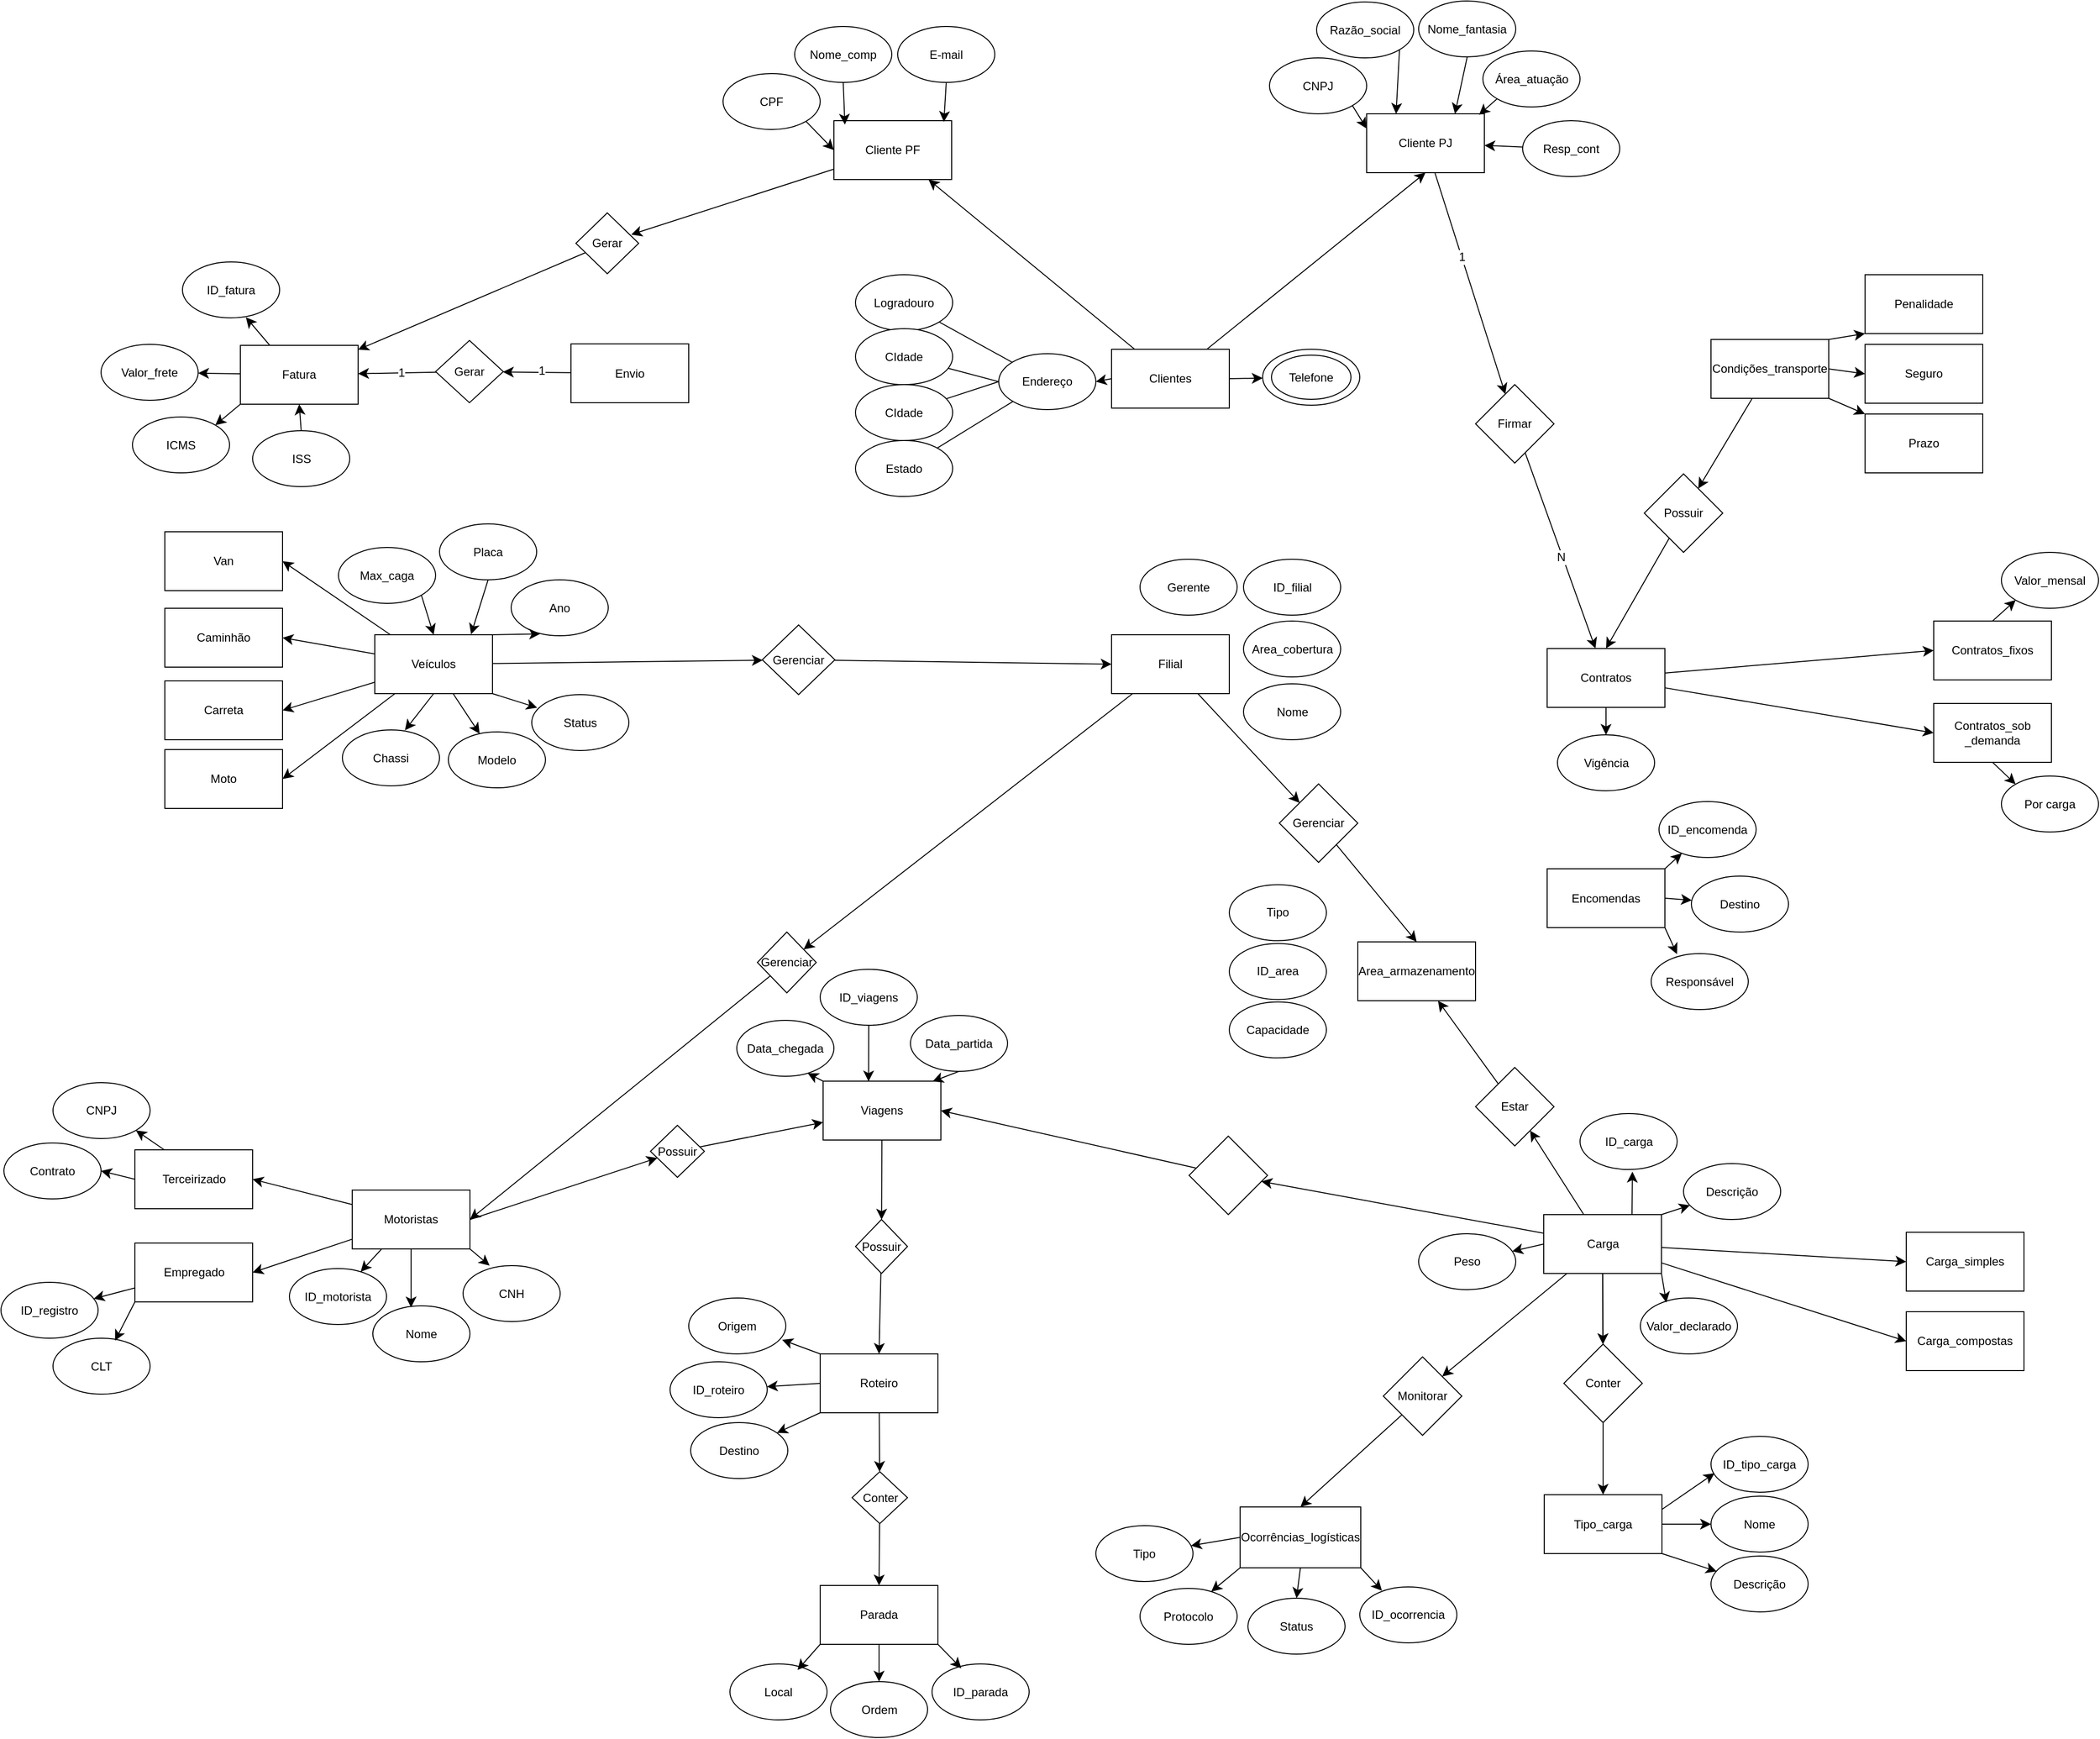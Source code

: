 <mxfile version="26.2.14">
  <diagram name="Página-1" id="iTK0nIs8eEKl5HLrY0HY">
    <mxGraphModel dx="2701" dy="1687" grid="0" gridSize="10" guides="1" tooltips="1" connect="1" arrows="1" fold="1" page="0" pageScale="1" pageWidth="827" pageHeight="1169" math="0" shadow="0">
      <root>
        <mxCell id="0" />
        <mxCell id="1" parent="0" />
        <mxCell id="TubKobpjzzUn3Yk9qgdD-257" style="edgeStyle=none;curved=1;rounded=0;orthogonalLoop=1;jettySize=auto;html=1;entryX=0.882;entryY=0.356;entryDx=0;entryDy=0;fontSize=12;startSize=8;endSize=8;entryPerimeter=0;" edge="1" parent="1" source="TubKobpjzzUn3Yk9qgdD-2" target="TubKobpjzzUn3Yk9qgdD-256">
          <mxGeometry relative="1" as="geometry" />
        </mxCell>
        <mxCell id="TubKobpjzzUn3Yk9qgdD-2" value="Cliente PF" style="rounded=0;whiteSpace=wrap;html=1;" vertex="1" parent="1">
          <mxGeometry x="-49" y="-280" width="120" height="60" as="geometry" />
        </mxCell>
        <mxCell id="TubKobpjzzUn3Yk9qgdD-195" value="" style="edgeStyle=none;curved=1;rounded=0;orthogonalLoop=1;jettySize=auto;html=1;fontSize=12;startSize=8;endSize=8;" edge="1" parent="1" source="TubKobpjzzUn3Yk9qgdD-3" target="TubKobpjzzUn3Yk9qgdD-194">
          <mxGeometry relative="1" as="geometry" />
        </mxCell>
        <mxCell id="TubKobpjzzUn3Yk9qgdD-198" value="1" style="edgeLabel;html=1;align=center;verticalAlign=middle;resizable=0;points=[];fontSize=12;" vertex="1" connectable="0" parent="TubKobpjzzUn3Yk9qgdD-195">
          <mxGeometry x="-0.244" relative="1" as="geometry">
            <mxPoint as="offset" />
          </mxGeometry>
        </mxCell>
        <mxCell id="TubKobpjzzUn3Yk9qgdD-3" value="Cliente PJ" style="rounded=0;whiteSpace=wrap;html=1;" vertex="1" parent="1">
          <mxGeometry x="494" y="-287" width="120" height="60" as="geometry" />
        </mxCell>
        <mxCell id="TubKobpjzzUn3Yk9qgdD-75" style="edgeStyle=none;curved=1;rounded=0;orthogonalLoop=1;jettySize=auto;html=1;entryX=0;entryY=0.5;entryDx=0;entryDy=0;fontSize=12;startSize=8;endSize=8;" edge="1" parent="1" source="TubKobpjzzUn3Yk9qgdD-4" target="TubKobpjzzUn3Yk9qgdD-73">
          <mxGeometry relative="1" as="geometry" />
        </mxCell>
        <mxCell id="TubKobpjzzUn3Yk9qgdD-76" style="edgeStyle=none;curved=1;rounded=0;orthogonalLoop=1;jettySize=auto;html=1;entryX=0;entryY=0.5;entryDx=0;entryDy=0;fontSize=12;startSize=8;endSize=8;" edge="1" parent="1" source="TubKobpjzzUn3Yk9qgdD-4" target="TubKobpjzzUn3Yk9qgdD-74">
          <mxGeometry relative="1" as="geometry" />
        </mxCell>
        <mxCell id="TubKobpjzzUn3Yk9qgdD-276" style="edgeStyle=none;curved=1;rounded=0;orthogonalLoop=1;jettySize=auto;html=1;exitX=0.5;exitY=1;exitDx=0;exitDy=0;entryX=0.5;entryY=0;entryDx=0;entryDy=0;fontSize=12;startSize=8;endSize=8;" edge="1" parent="1" source="TubKobpjzzUn3Yk9qgdD-4" target="TubKobpjzzUn3Yk9qgdD-64">
          <mxGeometry relative="1" as="geometry" />
        </mxCell>
        <mxCell id="TubKobpjzzUn3Yk9qgdD-4" value="Contratos" style="rounded=0;whiteSpace=wrap;html=1;" vertex="1" parent="1">
          <mxGeometry x="678" y="258" width="120" height="60" as="geometry" />
        </mxCell>
        <mxCell id="TubKobpjzzUn3Yk9qgdD-105" style="edgeStyle=none;curved=1;rounded=0;orthogonalLoop=1;jettySize=auto;html=1;entryX=1;entryY=0.5;entryDx=0;entryDy=0;fontSize=12;startSize=8;endSize=8;" edge="1" parent="1" source="TubKobpjzzUn3Yk9qgdD-5" target="TubKobpjzzUn3Yk9qgdD-103">
          <mxGeometry relative="1" as="geometry" />
        </mxCell>
        <mxCell id="TubKobpjzzUn3Yk9qgdD-106" style="edgeStyle=none;curved=1;rounded=0;orthogonalLoop=1;jettySize=auto;html=1;entryX=1;entryY=0.5;entryDx=0;entryDy=0;fontSize=12;startSize=8;endSize=8;" edge="1" parent="1" source="TubKobpjzzUn3Yk9qgdD-5" target="TubKobpjzzUn3Yk9qgdD-104">
          <mxGeometry relative="1" as="geometry" />
        </mxCell>
        <mxCell id="TubKobpjzzUn3Yk9qgdD-113" style="edgeStyle=none;curved=1;rounded=0;orthogonalLoop=1;jettySize=auto;html=1;entryX=1;entryY=0.5;entryDx=0;entryDy=0;fontSize=12;startSize=8;endSize=8;" edge="1" parent="1" source="TubKobpjzzUn3Yk9qgdD-5" target="TubKobpjzzUn3Yk9qgdD-111">
          <mxGeometry relative="1" as="geometry" />
        </mxCell>
        <mxCell id="TubKobpjzzUn3Yk9qgdD-114" style="edgeStyle=none;curved=1;rounded=0;orthogonalLoop=1;jettySize=auto;html=1;entryX=1;entryY=0.5;entryDx=0;entryDy=0;fontSize=12;startSize=8;endSize=8;" edge="1" parent="1" source="TubKobpjzzUn3Yk9qgdD-5" target="TubKobpjzzUn3Yk9qgdD-112">
          <mxGeometry relative="1" as="geometry" />
        </mxCell>
        <mxCell id="TubKobpjzzUn3Yk9qgdD-213" value="" style="edgeStyle=none;curved=1;rounded=0;orthogonalLoop=1;jettySize=auto;html=1;fontSize=12;startSize=8;endSize=8;" edge="1" parent="1" source="TubKobpjzzUn3Yk9qgdD-5" target="TubKobpjzzUn3Yk9qgdD-212">
          <mxGeometry relative="1" as="geometry" />
        </mxCell>
        <mxCell id="TubKobpjzzUn3Yk9qgdD-313" value="" style="edgeStyle=none;curved=1;rounded=0;orthogonalLoop=1;jettySize=auto;html=1;fontSize=12;startSize=8;endSize=8;" edge="1" parent="1" source="TubKobpjzzUn3Yk9qgdD-5" target="TubKobpjzzUn3Yk9qgdD-135">
          <mxGeometry relative="1" as="geometry" />
        </mxCell>
        <mxCell id="TubKobpjzzUn3Yk9qgdD-5" value="Veículos" style="rounded=0;whiteSpace=wrap;html=1;" vertex="1" parent="1">
          <mxGeometry x="-517" y="244" width="120" height="60" as="geometry" />
        </mxCell>
        <mxCell id="TubKobpjzzUn3Yk9qgdD-109" style="edgeStyle=none;curved=1;rounded=0;orthogonalLoop=1;jettySize=auto;html=1;entryX=1;entryY=0.5;entryDx=0;entryDy=0;fontSize=12;startSize=8;endSize=8;" edge="1" parent="1" source="TubKobpjzzUn3Yk9qgdD-6" target="TubKobpjzzUn3Yk9qgdD-108">
          <mxGeometry relative="1" as="geometry" />
        </mxCell>
        <mxCell id="TubKobpjzzUn3Yk9qgdD-110" style="edgeStyle=none;curved=1;rounded=0;orthogonalLoop=1;jettySize=auto;html=1;entryX=1;entryY=0.5;entryDx=0;entryDy=0;fontSize=12;startSize=8;endSize=8;" edge="1" parent="1" source="TubKobpjzzUn3Yk9qgdD-6" target="TubKobpjzzUn3Yk9qgdD-107">
          <mxGeometry relative="1" as="geometry" />
        </mxCell>
        <mxCell id="TubKobpjzzUn3Yk9qgdD-224" value="" style="edgeStyle=none;curved=1;rounded=0;orthogonalLoop=1;jettySize=auto;html=1;fontSize=12;startSize=8;endSize=8;exitX=1;exitY=0.5;exitDx=0;exitDy=0;" edge="1" parent="1" source="TubKobpjzzUn3Yk9qgdD-6" target="TubKobpjzzUn3Yk9qgdD-223">
          <mxGeometry relative="1" as="geometry" />
        </mxCell>
        <mxCell id="TubKobpjzzUn3Yk9qgdD-6" value="Motoristas" style="rounded=0;whiteSpace=wrap;html=1;" vertex="1" parent="1">
          <mxGeometry x="-540" y="810" width="120" height="60" as="geometry" />
        </mxCell>
        <mxCell id="TubKobpjzzUn3Yk9qgdD-227" value="" style="edgeStyle=none;curved=1;rounded=0;orthogonalLoop=1;jettySize=auto;html=1;fontSize=12;startSize=8;endSize=8;" edge="1" parent="1" source="TubKobpjzzUn3Yk9qgdD-7" target="TubKobpjzzUn3Yk9qgdD-226">
          <mxGeometry relative="1" as="geometry" />
        </mxCell>
        <mxCell id="TubKobpjzzUn3Yk9qgdD-7" value="Viagens" style="rounded=0;whiteSpace=wrap;html=1;" vertex="1" parent="1">
          <mxGeometry x="-60" y="699" width="120" height="60" as="geometry" />
        </mxCell>
        <mxCell id="TubKobpjzzUn3Yk9qgdD-216" value="" style="edgeStyle=none;curved=1;rounded=0;orthogonalLoop=1;jettySize=auto;html=1;fontSize=12;startSize=8;endSize=8;" edge="1" parent="1" source="TubKobpjzzUn3Yk9qgdD-8" target="TubKobpjzzUn3Yk9qgdD-215">
          <mxGeometry relative="1" as="geometry" />
        </mxCell>
        <mxCell id="TubKobpjzzUn3Yk9qgdD-221" value="" style="edgeStyle=none;curved=1;rounded=0;orthogonalLoop=1;jettySize=auto;html=1;fontSize=12;startSize=8;endSize=8;" edge="1" parent="1" source="TubKobpjzzUn3Yk9qgdD-8" target="TubKobpjzzUn3Yk9qgdD-220">
          <mxGeometry relative="1" as="geometry" />
        </mxCell>
        <mxCell id="TubKobpjzzUn3Yk9qgdD-8" value="Filial" style="rounded=0;whiteSpace=wrap;html=1;" vertex="1" parent="1">
          <mxGeometry x="234" y="244" width="120" height="60" as="geometry" />
        </mxCell>
        <mxCell id="TubKobpjzzUn3Yk9qgdD-322" value="" style="edgeStyle=none;curved=1;rounded=0;orthogonalLoop=1;jettySize=auto;html=1;fontSize=12;startSize=8;endSize=8;" edge="1" parent="1" source="TubKobpjzzUn3Yk9qgdD-10" target="TubKobpjzzUn3Yk9qgdD-180">
          <mxGeometry relative="1" as="geometry" />
        </mxCell>
        <mxCell id="TubKobpjzzUn3Yk9qgdD-323" style="edgeStyle=none;curved=1;rounded=0;orthogonalLoop=1;jettySize=auto;html=1;exitX=0;exitY=1;exitDx=0;exitDy=0;entryX=1;entryY=0;entryDx=0;entryDy=0;fontSize=12;startSize=8;endSize=8;" edge="1" parent="1" source="TubKobpjzzUn3Yk9qgdD-10" target="TubKobpjzzUn3Yk9qgdD-170">
          <mxGeometry relative="1" as="geometry" />
        </mxCell>
        <mxCell id="TubKobpjzzUn3Yk9qgdD-10" value="Fatura" style="rounded=0;whiteSpace=wrap;html=1;" vertex="1" parent="1">
          <mxGeometry x="-654" y="-51" width="120" height="60" as="geometry" />
        </mxCell>
        <mxCell id="TubKobpjzzUn3Yk9qgdD-292" style="edgeStyle=none;curved=1;rounded=0;orthogonalLoop=1;jettySize=auto;html=1;exitX=0;exitY=0.5;exitDx=0;exitDy=0;fontSize=12;startSize=8;endSize=8;" edge="1" parent="1" source="TubKobpjzzUn3Yk9qgdD-11" target="TubKobpjzzUn3Yk9qgdD-185">
          <mxGeometry relative="1" as="geometry" />
        </mxCell>
        <mxCell id="TubKobpjzzUn3Yk9qgdD-294" style="edgeStyle=none;curved=1;rounded=0;orthogonalLoop=1;jettySize=auto;html=1;exitX=0.5;exitY=1;exitDx=0;exitDy=0;entryX=0.5;entryY=0;entryDx=0;entryDy=0;fontSize=12;startSize=8;endSize=8;" edge="1" parent="1" source="TubKobpjzzUn3Yk9qgdD-11" target="TubKobpjzzUn3Yk9qgdD-186">
          <mxGeometry relative="1" as="geometry" />
        </mxCell>
        <mxCell id="TubKobpjzzUn3Yk9qgdD-11" value="Ocorrências_logísticas" style="rounded=0;whiteSpace=wrap;html=1;" vertex="1" parent="1">
          <mxGeometry x="365" y="1133" width="123" height="62" as="geometry" />
        </mxCell>
        <mxCell id="TubKobpjzzUn3Yk9qgdD-296" style="edgeStyle=none;curved=1;rounded=0;orthogonalLoop=1;jettySize=auto;html=1;exitX=0.5;exitY=1;exitDx=0;exitDy=0;entryX=0.5;entryY=0;entryDx=0;entryDy=0;fontSize=12;startSize=8;endSize=8;" edge="1" parent="1" source="TubKobpjzzUn3Yk9qgdD-12" target="TubKobpjzzUn3Yk9qgdD-172">
          <mxGeometry relative="1" as="geometry" />
        </mxCell>
        <mxCell id="TubKobpjzzUn3Yk9qgdD-12" value="Parada" style="rounded=0;whiteSpace=wrap;html=1;" vertex="1" parent="1">
          <mxGeometry x="-63" y="1213" width="120" height="60" as="geometry" />
        </mxCell>
        <mxCell id="TubKobpjzzUn3Yk9qgdD-13" value="Endereço" style="ellipse;whiteSpace=wrap;html=1;" vertex="1" parent="1">
          <mxGeometry x="119" y="-42.5" width="99" height="57" as="geometry" />
        </mxCell>
        <mxCell id="TubKobpjzzUn3Yk9qgdD-14" value="E-mail" style="ellipse;whiteSpace=wrap;html=1;" vertex="1" parent="1">
          <mxGeometry x="16" y="-376" width="99" height="57" as="geometry" />
        </mxCell>
        <mxCell id="TubKobpjzzUn3Yk9qgdD-260" style="edgeStyle=none;curved=1;rounded=0;orthogonalLoop=1;jettySize=auto;html=1;exitX=0.5;exitY=1;exitDx=0;exitDy=0;entryX=0.093;entryY=0.067;entryDx=0;entryDy=0;fontSize=12;startSize=8;endSize=8;entryPerimeter=0;" edge="1" parent="1" source="TubKobpjzzUn3Yk9qgdD-17" target="TubKobpjzzUn3Yk9qgdD-2">
          <mxGeometry relative="1" as="geometry" />
        </mxCell>
        <mxCell id="TubKobpjzzUn3Yk9qgdD-17" value="Nome_comp" style="ellipse;whiteSpace=wrap;html=1;" vertex="1" parent="1">
          <mxGeometry x="-89" y="-376" width="99" height="57" as="geometry" />
        </mxCell>
        <mxCell id="TubKobpjzzUn3Yk9qgdD-261" style="edgeStyle=none;curved=1;rounded=0;orthogonalLoop=1;jettySize=auto;html=1;exitX=1;exitY=1;exitDx=0;exitDy=0;entryX=0;entryY=0.5;entryDx=0;entryDy=0;fontSize=12;startSize=8;endSize=8;" edge="1" parent="1" source="TubKobpjzzUn3Yk9qgdD-18" target="TubKobpjzzUn3Yk9qgdD-2">
          <mxGeometry relative="1" as="geometry" />
        </mxCell>
        <mxCell id="TubKobpjzzUn3Yk9qgdD-18" value="CPF" style="ellipse;whiteSpace=wrap;html=1;" vertex="1" parent="1">
          <mxGeometry x="-162" y="-328" width="99" height="57" as="geometry" />
        </mxCell>
        <mxCell id="TubKobpjzzUn3Yk9qgdD-23" style="rounded=0;orthogonalLoop=1;jettySize=auto;html=1;fontSize=12;startSize=8;endSize=8;endArrow=none;startFill=0;" edge="1" parent="1" source="TubKobpjzzUn3Yk9qgdD-19" target="TubKobpjzzUn3Yk9qgdD-13">
          <mxGeometry relative="1" as="geometry" />
        </mxCell>
        <mxCell id="TubKobpjzzUn3Yk9qgdD-19" value="Logradouro" style="ellipse;whiteSpace=wrap;html=1;" vertex="1" parent="1">
          <mxGeometry x="-27" y="-123" width="99" height="57" as="geometry" />
        </mxCell>
        <mxCell id="TubKobpjzzUn3Yk9qgdD-24" style="rounded=0;orthogonalLoop=1;jettySize=auto;html=1;entryX=0;entryY=0.5;entryDx=0;entryDy=0;fontSize=12;startSize=8;endSize=8;endArrow=none;startFill=0;" edge="1" parent="1" source="TubKobpjzzUn3Yk9qgdD-20" target="TubKobpjzzUn3Yk9qgdD-13">
          <mxGeometry relative="1" as="geometry" />
        </mxCell>
        <mxCell id="TubKobpjzzUn3Yk9qgdD-20" value="CIdade" style="ellipse;whiteSpace=wrap;html=1;" vertex="1" parent="1">
          <mxGeometry x="-27" y="-68" width="99" height="57" as="geometry" />
        </mxCell>
        <mxCell id="TubKobpjzzUn3Yk9qgdD-25" style="rounded=0;orthogonalLoop=1;jettySize=auto;html=1;entryX=0;entryY=0.5;entryDx=0;entryDy=0;fontSize=12;startSize=8;endSize=8;endArrow=none;startFill=0;" edge="1" parent="1" source="TubKobpjzzUn3Yk9qgdD-21" target="TubKobpjzzUn3Yk9qgdD-13">
          <mxGeometry relative="1" as="geometry" />
        </mxCell>
        <mxCell id="TubKobpjzzUn3Yk9qgdD-21" value="CIdade" style="ellipse;whiteSpace=wrap;html=1;" vertex="1" parent="1">
          <mxGeometry x="-27" y="-11" width="99" height="57" as="geometry" />
        </mxCell>
        <mxCell id="TubKobpjzzUn3Yk9qgdD-26" style="rounded=0;orthogonalLoop=1;jettySize=auto;html=1;entryX=0;entryY=1;entryDx=0;entryDy=0;fontSize=12;startSize=8;endSize=8;endArrow=none;startFill=0;" edge="1" parent="1" source="TubKobpjzzUn3Yk9qgdD-22" target="TubKobpjzzUn3Yk9qgdD-13">
          <mxGeometry relative="1" as="geometry" />
        </mxCell>
        <mxCell id="TubKobpjzzUn3Yk9qgdD-22" value="Estado" style="ellipse;whiteSpace=wrap;html=1;" vertex="1" parent="1">
          <mxGeometry x="-27" y="46" width="99" height="57" as="geometry" />
        </mxCell>
        <mxCell id="TubKobpjzzUn3Yk9qgdD-263" style="edgeStyle=none;curved=1;rounded=0;orthogonalLoop=1;jettySize=auto;html=1;exitX=1;exitY=1;exitDx=0;exitDy=0;entryX=0;entryY=0.25;entryDx=0;entryDy=0;fontSize=12;startSize=8;endSize=8;" edge="1" parent="1" source="TubKobpjzzUn3Yk9qgdD-27" target="TubKobpjzzUn3Yk9qgdD-3">
          <mxGeometry relative="1" as="geometry" />
        </mxCell>
        <mxCell id="TubKobpjzzUn3Yk9qgdD-27" value="CNPJ" style="ellipse;whiteSpace=wrap;html=1;" vertex="1" parent="1">
          <mxGeometry x="395" y="-344" width="99" height="57" as="geometry" />
        </mxCell>
        <mxCell id="TubKobpjzzUn3Yk9qgdD-264" style="edgeStyle=none;curved=1;rounded=0;orthogonalLoop=1;jettySize=auto;html=1;exitX=1;exitY=1;exitDx=0;exitDy=0;entryX=0.25;entryY=0;entryDx=0;entryDy=0;fontSize=12;startSize=8;endSize=8;" edge="1" parent="1" source="TubKobpjzzUn3Yk9qgdD-28" target="TubKobpjzzUn3Yk9qgdD-3">
          <mxGeometry relative="1" as="geometry" />
        </mxCell>
        <mxCell id="TubKobpjzzUn3Yk9qgdD-28" value="Razão_social" style="ellipse;whiteSpace=wrap;html=1;" vertex="1" parent="1">
          <mxGeometry x="443" y="-401" width="99" height="57" as="geometry" />
        </mxCell>
        <mxCell id="TubKobpjzzUn3Yk9qgdD-265" style="edgeStyle=none;curved=1;rounded=0;orthogonalLoop=1;jettySize=auto;html=1;exitX=0.5;exitY=1;exitDx=0;exitDy=0;entryX=0.75;entryY=0;entryDx=0;entryDy=0;fontSize=12;startSize=8;endSize=8;" edge="1" parent="1" source="TubKobpjzzUn3Yk9qgdD-29" target="TubKobpjzzUn3Yk9qgdD-3">
          <mxGeometry relative="1" as="geometry" />
        </mxCell>
        <mxCell id="TubKobpjzzUn3Yk9qgdD-29" value="Nome_fantasia" style="ellipse;whiteSpace=wrap;html=1;" vertex="1" parent="1">
          <mxGeometry x="547" y="-402" width="99" height="57" as="geometry" />
        </mxCell>
        <mxCell id="TubKobpjzzUn3Yk9qgdD-30" value="Área_atuação" style="ellipse;whiteSpace=wrap;html=1;" vertex="1" parent="1">
          <mxGeometry x="612.5" y="-351" width="99" height="57" as="geometry" />
        </mxCell>
        <mxCell id="TubKobpjzzUn3Yk9qgdD-277" style="edgeStyle=none;curved=1;rounded=0;orthogonalLoop=1;jettySize=auto;html=1;exitX=1;exitY=0;exitDx=0;exitDy=0;fontSize=12;startSize=8;endSize=8;" edge="1" parent="1" source="TubKobpjzzUn3Yk9qgdD-34" target="TubKobpjzzUn3Yk9qgdD-122">
          <mxGeometry relative="1" as="geometry" />
        </mxCell>
        <mxCell id="TubKobpjzzUn3Yk9qgdD-278" style="edgeStyle=none;curved=1;rounded=0;orthogonalLoop=1;jettySize=auto;html=1;exitX=1;exitY=0.5;exitDx=0;exitDy=0;fontSize=12;startSize=8;endSize=8;" edge="1" parent="1" source="TubKobpjzzUn3Yk9qgdD-34" target="TubKobpjzzUn3Yk9qgdD-123">
          <mxGeometry relative="1" as="geometry" />
        </mxCell>
        <mxCell id="TubKobpjzzUn3Yk9qgdD-34" value="Encomendas" style="rounded=0;whiteSpace=wrap;html=1;" vertex="1" parent="1">
          <mxGeometry x="678" y="482.5" width="120" height="60" as="geometry" />
        </mxCell>
        <mxCell id="TubKobpjzzUn3Yk9qgdD-35" value="" style="ellipse;whiteSpace=wrap;html=1;" vertex="1" parent="1">
          <mxGeometry x="388" y="-47" width="99" height="57" as="geometry" />
        </mxCell>
        <mxCell id="TubKobpjzzUn3Yk9qgdD-36" value="Telefone" style="ellipse;whiteSpace=wrap;html=1;" vertex="1" parent="1">
          <mxGeometry x="397" y="-41" width="81" height="45" as="geometry" />
        </mxCell>
        <mxCell id="TubKobpjzzUn3Yk9qgdD-53" style="edgeStyle=none;curved=1;rounded=0;orthogonalLoop=1;jettySize=auto;html=1;fontSize=12;startSize=8;endSize=8;" edge="1" parent="1" source="TubKobpjzzUn3Yk9qgdD-52" target="TubKobpjzzUn3Yk9qgdD-2">
          <mxGeometry relative="1" as="geometry" />
        </mxCell>
        <mxCell id="TubKobpjzzUn3Yk9qgdD-54" style="edgeStyle=none;curved=1;rounded=0;orthogonalLoop=1;jettySize=auto;html=1;entryX=0.5;entryY=1;entryDx=0;entryDy=0;fontSize=12;startSize=8;endSize=8;" edge="1" parent="1" source="TubKobpjzzUn3Yk9qgdD-52" target="TubKobpjzzUn3Yk9qgdD-3">
          <mxGeometry relative="1" as="geometry" />
        </mxCell>
        <mxCell id="TubKobpjzzUn3Yk9qgdD-290" style="edgeStyle=none;curved=1;rounded=0;orthogonalLoop=1;jettySize=auto;html=1;exitX=0;exitY=0.5;exitDx=0;exitDy=0;entryX=1;entryY=0.5;entryDx=0;entryDy=0;fontSize=12;startSize=8;endSize=8;" edge="1" parent="1" source="TubKobpjzzUn3Yk9qgdD-52" target="TubKobpjzzUn3Yk9qgdD-13">
          <mxGeometry relative="1" as="geometry" />
        </mxCell>
        <mxCell id="TubKobpjzzUn3Yk9qgdD-291" style="edgeStyle=none;curved=1;rounded=0;orthogonalLoop=1;jettySize=auto;html=1;exitX=1;exitY=0.5;exitDx=0;exitDy=0;fontSize=12;startSize=8;endSize=8;" edge="1" parent="1" source="TubKobpjzzUn3Yk9qgdD-52" target="TubKobpjzzUn3Yk9qgdD-35">
          <mxGeometry relative="1" as="geometry" />
        </mxCell>
        <mxCell id="TubKobpjzzUn3Yk9qgdD-52" value="Clientes" style="rounded=0;whiteSpace=wrap;html=1;" vertex="1" parent="1">
          <mxGeometry x="234" y="-47" width="120" height="60" as="geometry" />
        </mxCell>
        <mxCell id="TubKobpjzzUn3Yk9qgdD-267" style="edgeStyle=none;curved=1;rounded=0;orthogonalLoop=1;jettySize=auto;html=1;fontSize=12;startSize=8;endSize=8;" edge="1" parent="1" source="TubKobpjzzUn3Yk9qgdD-55" target="TubKobpjzzUn3Yk9qgdD-3">
          <mxGeometry relative="1" as="geometry" />
        </mxCell>
        <mxCell id="TubKobpjzzUn3Yk9qgdD-55" value="Resp_cont" style="ellipse;whiteSpace=wrap;html=1;" vertex="1" parent="1">
          <mxGeometry x="653" y="-280" width="99" height="57" as="geometry" />
        </mxCell>
        <mxCell id="TubKobpjzzUn3Yk9qgdD-64" value="Vigência" style="ellipse;whiteSpace=wrap;html=1;" vertex="1" parent="1">
          <mxGeometry x="688.5" y="346" width="99" height="57" as="geometry" />
        </mxCell>
        <mxCell id="TubKobpjzzUn3Yk9qgdD-65" value="Valor_mensal" style="ellipse;whiteSpace=wrap;html=1;" vertex="1" parent="1">
          <mxGeometry x="1141" y="160" width="99" height="57" as="geometry" />
        </mxCell>
        <mxCell id="TubKobpjzzUn3Yk9qgdD-115" style="edgeStyle=none;curved=1;rounded=0;orthogonalLoop=1;jettySize=auto;html=1;entryX=0;entryY=0.5;entryDx=0;entryDy=0;fontSize=12;startSize=8;endSize=8;" edge="1" parent="1" source="TubKobpjzzUn3Yk9qgdD-68" target="TubKobpjzzUn3Yk9qgdD-89">
          <mxGeometry relative="1" as="geometry" />
        </mxCell>
        <mxCell id="TubKobpjzzUn3Yk9qgdD-116" style="edgeStyle=none;curved=1;rounded=0;orthogonalLoop=1;jettySize=auto;html=1;entryX=0;entryY=0.5;entryDx=0;entryDy=0;fontSize=12;startSize=8;endSize=8;" edge="1" parent="1" source="TubKobpjzzUn3Yk9qgdD-68" target="TubKobpjzzUn3Yk9qgdD-90">
          <mxGeometry relative="1" as="geometry" />
        </mxCell>
        <mxCell id="TubKobpjzzUn3Yk9qgdD-204" value="" style="edgeStyle=none;curved=1;rounded=0;orthogonalLoop=1;jettySize=auto;html=1;fontSize=12;startSize=8;endSize=8;" edge="1" parent="1" source="TubKobpjzzUn3Yk9qgdD-68" target="TubKobpjzzUn3Yk9qgdD-203">
          <mxGeometry relative="1" as="geometry" />
        </mxCell>
        <mxCell id="TubKobpjzzUn3Yk9qgdD-208" value="" style="edgeStyle=none;curved=1;rounded=0;orthogonalLoop=1;jettySize=auto;html=1;fontSize=12;startSize=8;endSize=8;" edge="1" parent="1" source="TubKobpjzzUn3Yk9qgdD-68" target="TubKobpjzzUn3Yk9qgdD-207">
          <mxGeometry relative="1" as="geometry" />
        </mxCell>
        <mxCell id="TubKobpjzzUn3Yk9qgdD-231" value="" style="edgeStyle=none;curved=1;rounded=0;orthogonalLoop=1;jettySize=auto;html=1;fontSize=12;startSize=8;endSize=8;" edge="1" parent="1" source="TubKobpjzzUn3Yk9qgdD-68" target="TubKobpjzzUn3Yk9qgdD-230">
          <mxGeometry relative="1" as="geometry" />
        </mxCell>
        <mxCell id="TubKobpjzzUn3Yk9qgdD-236" value="" style="edgeStyle=none;curved=1;rounded=0;orthogonalLoop=1;jettySize=auto;html=1;fontSize=12;startSize=8;endSize=8;" edge="1" parent="1" source="TubKobpjzzUn3Yk9qgdD-68" target="TubKobpjzzUn3Yk9qgdD-203">
          <mxGeometry relative="1" as="geometry" />
        </mxCell>
        <mxCell id="TubKobpjzzUn3Yk9qgdD-237" style="edgeStyle=none;curved=1;rounded=0;orthogonalLoop=1;jettySize=auto;html=1;entryX=0.5;entryY=0;entryDx=0;entryDy=0;fontSize=12;startSize=8;endSize=8;" edge="1" parent="1" source="TubKobpjzzUn3Yk9qgdD-240" target="TubKobpjzzUn3Yk9qgdD-11">
          <mxGeometry relative="1" as="geometry" />
        </mxCell>
        <mxCell id="TubKobpjzzUn3Yk9qgdD-281" style="edgeStyle=none;curved=1;rounded=0;orthogonalLoop=1;jettySize=auto;html=1;exitX=0.75;exitY=0;exitDx=0;exitDy=0;fontSize=12;startSize=8;endSize=8;" edge="1" parent="1" source="TubKobpjzzUn3Yk9qgdD-68">
          <mxGeometry relative="1" as="geometry">
            <mxPoint x="764.909" y="791.273" as="targetPoint" />
          </mxGeometry>
        </mxCell>
        <mxCell id="TubKobpjzzUn3Yk9qgdD-282" style="edgeStyle=none;curved=1;rounded=0;orthogonalLoop=1;jettySize=auto;html=1;exitX=1;exitY=0;exitDx=0;exitDy=0;fontSize=12;startSize=8;endSize=8;" edge="1" parent="1" source="TubKobpjzzUn3Yk9qgdD-68" target="TubKobpjzzUn3Yk9qgdD-70">
          <mxGeometry relative="1" as="geometry" />
        </mxCell>
        <mxCell id="TubKobpjzzUn3Yk9qgdD-283" style="edgeStyle=none;curved=1;rounded=0;orthogonalLoop=1;jettySize=auto;html=1;exitX=0;exitY=0.5;exitDx=0;exitDy=0;fontSize=12;startSize=8;endSize=8;" edge="1" parent="1" source="TubKobpjzzUn3Yk9qgdD-68" target="TubKobpjzzUn3Yk9qgdD-72">
          <mxGeometry relative="1" as="geometry" />
        </mxCell>
        <mxCell id="TubKobpjzzUn3Yk9qgdD-68" value="Carga" style="rounded=0;whiteSpace=wrap;html=1;" vertex="1" parent="1">
          <mxGeometry x="674.5" y="835" width="120" height="60" as="geometry" />
        </mxCell>
        <mxCell id="TubKobpjzzUn3Yk9qgdD-70" value="Descrição" style="ellipse;whiteSpace=wrap;html=1;" vertex="1" parent="1">
          <mxGeometry x="817" y="783" width="99" height="57" as="geometry" />
        </mxCell>
        <mxCell id="TubKobpjzzUn3Yk9qgdD-71" value="ID_carga" style="ellipse;whiteSpace=wrap;html=1;" vertex="1" parent="1">
          <mxGeometry x="711.5" y="732" width="99" height="57" as="geometry" />
        </mxCell>
        <mxCell id="TubKobpjzzUn3Yk9qgdD-72" value="Peso" style="ellipse;whiteSpace=wrap;html=1;" vertex="1" parent="1">
          <mxGeometry x="547" y="854.5" width="99" height="57" as="geometry" />
        </mxCell>
        <mxCell id="TubKobpjzzUn3Yk9qgdD-275" style="edgeStyle=none;curved=1;rounded=0;orthogonalLoop=1;jettySize=auto;html=1;exitX=0.5;exitY=0;exitDx=0;exitDy=0;entryX=0;entryY=1;entryDx=0;entryDy=0;fontSize=12;startSize=8;endSize=8;" edge="1" parent="1" source="TubKobpjzzUn3Yk9qgdD-73" target="TubKobpjzzUn3Yk9qgdD-65">
          <mxGeometry relative="1" as="geometry" />
        </mxCell>
        <mxCell id="TubKobpjzzUn3Yk9qgdD-73" value="Contratos_fixos" style="rounded=0;whiteSpace=wrap;html=1;" vertex="1" parent="1">
          <mxGeometry x="1072" y="230" width="120" height="60" as="geometry" />
        </mxCell>
        <mxCell id="TubKobpjzzUn3Yk9qgdD-274" style="edgeStyle=none;curved=1;rounded=0;orthogonalLoop=1;jettySize=auto;html=1;exitX=0.5;exitY=1;exitDx=0;exitDy=0;entryX=0;entryY=0;entryDx=0;entryDy=0;fontSize=12;startSize=8;endSize=8;" edge="1" parent="1" source="TubKobpjzzUn3Yk9qgdD-74" target="TubKobpjzzUn3Yk9qgdD-77">
          <mxGeometry relative="1" as="geometry" />
        </mxCell>
        <mxCell id="TubKobpjzzUn3Yk9qgdD-74" value="Contratos_sob&lt;div&gt;_demanda&lt;/div&gt;" style="rounded=0;whiteSpace=wrap;html=1;" vertex="1" parent="1">
          <mxGeometry x="1072" y="314" width="120" height="60" as="geometry" />
        </mxCell>
        <mxCell id="TubKobpjzzUn3Yk9qgdD-77" value="Por carga" style="ellipse;whiteSpace=wrap;html=1;" vertex="1" parent="1">
          <mxGeometry x="1141" y="388" width="99" height="57" as="geometry" />
        </mxCell>
        <mxCell id="TubKobpjzzUn3Yk9qgdD-201" value="" style="edgeStyle=none;curved=1;rounded=0;orthogonalLoop=1;jettySize=auto;html=1;fontSize=12;startSize=8;endSize=8;" edge="1" parent="1" source="TubKobpjzzUn3Yk9qgdD-78" target="TubKobpjzzUn3Yk9qgdD-200">
          <mxGeometry relative="1" as="geometry" />
        </mxCell>
        <mxCell id="TubKobpjzzUn3Yk9qgdD-269" style="edgeStyle=none;curved=1;rounded=0;orthogonalLoop=1;jettySize=auto;html=1;exitX=1;exitY=0;exitDx=0;exitDy=0;entryX=0;entryY=1;entryDx=0;entryDy=0;fontSize=12;startSize=8;endSize=8;" edge="1" parent="1" source="TubKobpjzzUn3Yk9qgdD-78" target="TubKobpjzzUn3Yk9qgdD-83">
          <mxGeometry relative="1" as="geometry" />
        </mxCell>
        <mxCell id="TubKobpjzzUn3Yk9qgdD-270" style="edgeStyle=none;curved=1;rounded=0;orthogonalLoop=1;jettySize=auto;html=1;exitX=1;exitY=0.5;exitDx=0;exitDy=0;entryX=0;entryY=0.5;entryDx=0;entryDy=0;fontSize=12;startSize=8;endSize=8;" edge="1" parent="1" source="TubKobpjzzUn3Yk9qgdD-78" target="TubKobpjzzUn3Yk9qgdD-81">
          <mxGeometry relative="1" as="geometry" />
        </mxCell>
        <mxCell id="TubKobpjzzUn3Yk9qgdD-272" style="edgeStyle=none;curved=1;rounded=0;orthogonalLoop=1;jettySize=auto;html=1;exitX=1;exitY=1;exitDx=0;exitDy=0;entryX=0;entryY=0;entryDx=0;entryDy=0;fontSize=12;startSize=8;endSize=8;" edge="1" parent="1" source="TubKobpjzzUn3Yk9qgdD-78" target="TubKobpjzzUn3Yk9qgdD-82">
          <mxGeometry relative="1" as="geometry" />
        </mxCell>
        <mxCell id="TubKobpjzzUn3Yk9qgdD-78" value="Condições_transporte" style="rounded=0;whiteSpace=wrap;html=1;" vertex="1" parent="1">
          <mxGeometry x="845" y="-57" width="120" height="60" as="geometry" />
        </mxCell>
        <mxCell id="TubKobpjzzUn3Yk9qgdD-81" value="Seguro" style="rounded=0;whiteSpace=wrap;html=1;" vertex="1" parent="1">
          <mxGeometry x="1002" y="-52" width="120" height="60" as="geometry" />
        </mxCell>
        <mxCell id="TubKobpjzzUn3Yk9qgdD-82" value="Prazo" style="rounded=0;whiteSpace=wrap;html=1;" vertex="1" parent="1">
          <mxGeometry x="1002" y="19" width="120" height="60" as="geometry" />
        </mxCell>
        <mxCell id="TubKobpjzzUn3Yk9qgdD-83" value="Penalidade" style="rounded=0;whiteSpace=wrap;html=1;" vertex="1" parent="1">
          <mxGeometry x="1002" y="-123" width="120" height="60" as="geometry" />
        </mxCell>
        <mxCell id="TubKobpjzzUn3Yk9qgdD-84" style="edgeStyle=none;curved=1;rounded=0;orthogonalLoop=1;jettySize=auto;html=1;exitX=1;exitY=1;exitDx=0;exitDy=0;fontSize=12;startSize=8;endSize=8;" edge="1" parent="1" source="TubKobpjzzUn3Yk9qgdD-72" target="TubKobpjzzUn3Yk9qgdD-72">
          <mxGeometry relative="1" as="geometry" />
        </mxCell>
        <mxCell id="TubKobpjzzUn3Yk9qgdD-88" value="Valor_declarado" style="ellipse;whiteSpace=wrap;html=1;" vertex="1" parent="1">
          <mxGeometry x="773" y="920" width="99" height="57" as="geometry" />
        </mxCell>
        <mxCell id="TubKobpjzzUn3Yk9qgdD-89" value="Carga_simples" style="rounded=0;whiteSpace=wrap;html=1;" vertex="1" parent="1">
          <mxGeometry x="1044" y="853" width="120" height="60" as="geometry" />
        </mxCell>
        <mxCell id="TubKobpjzzUn3Yk9qgdD-90" value="Carga_compostas" style="rounded=0;whiteSpace=wrap;html=1;" vertex="1" parent="1">
          <mxGeometry x="1044" y="934" width="120" height="60" as="geometry" />
        </mxCell>
        <mxCell id="TubKobpjzzUn3Yk9qgdD-92" value="ID_tipo_carga" style="ellipse;whiteSpace=wrap;html=1;" vertex="1" parent="1">
          <mxGeometry x="845" y="1061" width="99" height="57" as="geometry" />
        </mxCell>
        <mxCell id="TubKobpjzzUn3Yk9qgdD-285" style="edgeStyle=none;curved=1;rounded=0;orthogonalLoop=1;jettySize=auto;html=1;exitX=1;exitY=0.5;exitDx=0;exitDy=0;entryX=0;entryY=0.5;entryDx=0;entryDy=0;fontSize=12;startSize=8;endSize=8;" edge="1" parent="1" source="TubKobpjzzUn3Yk9qgdD-94" target="TubKobpjzzUn3Yk9qgdD-101">
          <mxGeometry relative="1" as="geometry" />
        </mxCell>
        <mxCell id="TubKobpjzzUn3Yk9qgdD-94" value="Tipo_carga" style="rounded=0;whiteSpace=wrap;html=1;" vertex="1" parent="1">
          <mxGeometry x="675" y="1120.5" width="120" height="60" as="geometry" />
        </mxCell>
        <mxCell id="TubKobpjzzUn3Yk9qgdD-101" value="Nome" style="ellipse;whiteSpace=wrap;html=1;" vertex="1" parent="1">
          <mxGeometry x="845" y="1122" width="99" height="57" as="geometry" />
        </mxCell>
        <mxCell id="TubKobpjzzUn3Yk9qgdD-102" value="Descrição" style="ellipse;whiteSpace=wrap;html=1;" vertex="1" parent="1">
          <mxGeometry x="845" y="1183" width="99" height="57" as="geometry" />
        </mxCell>
        <mxCell id="TubKobpjzzUn3Yk9qgdD-103" value="Caminhão" style="rounded=0;whiteSpace=wrap;html=1;" vertex="1" parent="1">
          <mxGeometry x="-731" y="217" width="120" height="60" as="geometry" />
        </mxCell>
        <mxCell id="TubKobpjzzUn3Yk9qgdD-104" value="Van" style="rounded=0;whiteSpace=wrap;html=1;" vertex="1" parent="1">
          <mxGeometry x="-731" y="139" width="120" height="60" as="geometry" />
        </mxCell>
        <mxCell id="TubKobpjzzUn3Yk9qgdD-306" value="" style="edgeStyle=none;curved=1;rounded=0;orthogonalLoop=1;jettySize=auto;html=1;fontSize=12;startSize=8;endSize=8;" edge="1" parent="1" source="TubKobpjzzUn3Yk9qgdD-107" target="TubKobpjzzUn3Yk9qgdD-151">
          <mxGeometry relative="1" as="geometry" />
        </mxCell>
        <mxCell id="TubKobpjzzUn3Yk9qgdD-107" value="Empregado" style="rounded=0;whiteSpace=wrap;html=1;" vertex="1" parent="1">
          <mxGeometry x="-761.5" y="864" width="120" height="60" as="geometry" />
        </mxCell>
        <mxCell id="TubKobpjzzUn3Yk9qgdD-308" style="edgeStyle=none;curved=1;rounded=0;orthogonalLoop=1;jettySize=auto;html=1;exitX=0.25;exitY=0;exitDx=0;exitDy=0;entryX=1;entryY=1;entryDx=0;entryDy=0;fontSize=12;startSize=8;endSize=8;" edge="1" parent="1" source="TubKobpjzzUn3Yk9qgdD-108" target="TubKobpjzzUn3Yk9qgdD-152">
          <mxGeometry relative="1" as="geometry" />
        </mxCell>
        <mxCell id="TubKobpjzzUn3Yk9qgdD-309" style="edgeStyle=none;curved=1;rounded=0;orthogonalLoop=1;jettySize=auto;html=1;exitX=0;exitY=0.5;exitDx=0;exitDy=0;entryX=1;entryY=0.5;entryDx=0;entryDy=0;fontSize=12;startSize=8;endSize=8;" edge="1" parent="1" source="TubKobpjzzUn3Yk9qgdD-108" target="TubKobpjzzUn3Yk9qgdD-153">
          <mxGeometry relative="1" as="geometry" />
        </mxCell>
        <mxCell id="TubKobpjzzUn3Yk9qgdD-108" value="Terceirizado" style="rounded=0;whiteSpace=wrap;html=1;" vertex="1" parent="1">
          <mxGeometry x="-761.5" y="769" width="120" height="60" as="geometry" />
        </mxCell>
        <mxCell id="TubKobpjzzUn3Yk9qgdD-111" value="Carreta" style="rounded=0;whiteSpace=wrap;html=1;" vertex="1" parent="1">
          <mxGeometry x="-731" y="291" width="120" height="60" as="geometry" />
        </mxCell>
        <mxCell id="TubKobpjzzUn3Yk9qgdD-112" value="Moto" style="rounded=0;whiteSpace=wrap;html=1;" vertex="1" parent="1">
          <mxGeometry x="-731" y="361" width="120" height="60" as="geometry" />
        </mxCell>
        <mxCell id="TubKobpjzzUn3Yk9qgdD-122" value="ID_encomenda" style="ellipse;whiteSpace=wrap;html=1;" vertex="1" parent="1">
          <mxGeometry x="792" y="414" width="99" height="57" as="geometry" />
        </mxCell>
        <mxCell id="TubKobpjzzUn3Yk9qgdD-123" value="Destino" style="ellipse;whiteSpace=wrap;html=1;" vertex="1" parent="1">
          <mxGeometry x="825" y="490" width="99" height="57" as="geometry" />
        </mxCell>
        <mxCell id="TubKobpjzzUn3Yk9qgdD-125" value="Responsável" style="ellipse;whiteSpace=wrap;html=1;" vertex="1" parent="1">
          <mxGeometry x="784" y="569" width="99" height="57" as="geometry" />
        </mxCell>
        <mxCell id="TubKobpjzzUn3Yk9qgdD-129" value="Placa" style="ellipse;whiteSpace=wrap;html=1;" vertex="1" parent="1">
          <mxGeometry x="-451" y="131" width="99" height="57" as="geometry" />
        </mxCell>
        <mxCell id="TubKobpjzzUn3Yk9qgdD-131" value="Chassi" style="ellipse;whiteSpace=wrap;html=1;" vertex="1" parent="1">
          <mxGeometry x="-550" y="341" width="99" height="57" as="geometry" />
        </mxCell>
        <mxCell id="TubKobpjzzUn3Yk9qgdD-133" value="Ano" style="ellipse;whiteSpace=wrap;html=1;" vertex="1" parent="1">
          <mxGeometry x="-378" y="188" width="99" height="57" as="geometry" />
        </mxCell>
        <mxCell id="TubKobpjzzUn3Yk9qgdD-135" value="Modelo" style="ellipse;whiteSpace=wrap;html=1;" vertex="1" parent="1">
          <mxGeometry x="-442" y="343" width="99" height="57" as="geometry" />
        </mxCell>
        <mxCell id="TubKobpjzzUn3Yk9qgdD-320" style="edgeStyle=none;curved=1;rounded=0;orthogonalLoop=1;jettySize=auto;html=1;exitX=1;exitY=1;exitDx=0;exitDy=0;entryX=0.5;entryY=0;entryDx=0;entryDy=0;fontSize=12;startSize=8;endSize=8;" edge="1" parent="1" source="TubKobpjzzUn3Yk9qgdD-146" target="TubKobpjzzUn3Yk9qgdD-5">
          <mxGeometry relative="1" as="geometry" />
        </mxCell>
        <mxCell id="TubKobpjzzUn3Yk9qgdD-146" value="Max_caga" style="ellipse;whiteSpace=wrap;html=1;" vertex="1" parent="1">
          <mxGeometry x="-554" y="155" width="99" height="57" as="geometry" />
        </mxCell>
        <mxCell id="TubKobpjzzUn3Yk9qgdD-148" value="Status" style="ellipse;whiteSpace=wrap;html=1;" vertex="1" parent="1">
          <mxGeometry x="-357" y="305" width="99" height="57" as="geometry" />
        </mxCell>
        <mxCell id="TubKobpjzzUn3Yk9qgdD-150" value="CLT" style="ellipse;whiteSpace=wrap;html=1;" vertex="1" parent="1">
          <mxGeometry x="-845" y="961" width="99" height="57" as="geometry" />
        </mxCell>
        <mxCell id="TubKobpjzzUn3Yk9qgdD-151" value="ID_registro" style="ellipse;whiteSpace=wrap;html=1;" vertex="1" parent="1">
          <mxGeometry x="-898" y="904" width="99" height="57" as="geometry" />
        </mxCell>
        <mxCell id="TubKobpjzzUn3Yk9qgdD-152" value="CNPJ" style="ellipse;whiteSpace=wrap;html=1;" vertex="1" parent="1">
          <mxGeometry x="-845" y="700.5" width="99" height="57" as="geometry" />
        </mxCell>
        <mxCell id="TubKobpjzzUn3Yk9qgdD-153" value="Contrato" style="ellipse;whiteSpace=wrap;html=1;" vertex="1" parent="1">
          <mxGeometry x="-895" y="762" width="99" height="57" as="geometry" />
        </mxCell>
        <mxCell id="TubKobpjzzUn3Yk9qgdD-155" value="CNH" style="ellipse;whiteSpace=wrap;html=1;" vertex="1" parent="1">
          <mxGeometry x="-427" y="887" width="99" height="57" as="geometry" />
        </mxCell>
        <mxCell id="TubKobpjzzUn3Yk9qgdD-156" value="ID_motorista" style="ellipse;whiteSpace=wrap;html=1;" vertex="1" parent="1">
          <mxGeometry x="-604" y="890" width="99" height="57" as="geometry" />
        </mxCell>
        <mxCell id="TubKobpjzzUn3Yk9qgdD-157" value="Nome&lt;span style=&quot;color: rgba(0, 0, 0, 0); font-family: monospace; font-size: 0px; text-align: start; text-wrap-mode: nowrap;&quot;&gt;%3CmxGraphModel%3E%3Croot%3E%3CmxCell%20id%3D%220%22%2F%3E%3CmxCell%20id%3D%221%22%20parent%3D%220%22%2F%3E%3CmxCell%20id%3D%222%22%20value%3D%22CLT%22%20style%3D%22ellipse%3BwhiteSpace%3Dwrap%3Bhtml%3D1%3B%22%20vertex%3D%221%22%20parent%3D%221%22%3E%3CmxGeometry%20x%3D%22-746%22%20y%3D%22702%22%20width%3D%2299%22%20height%3D%2257%22%20as%3D%22geometry%22%2F%3E%3C%2FmxCell%3E%3C%2Froot%3E%3C%2FmxGraphModel%3E&lt;/span&gt;" style="ellipse;whiteSpace=wrap;html=1;" vertex="1" parent="1">
          <mxGeometry x="-519" y="928" width="99" height="57" as="geometry" />
        </mxCell>
        <mxCell id="TubKobpjzzUn3Yk9qgdD-158" value="ID_viagens" style="ellipse;whiteSpace=wrap;html=1;" vertex="1" parent="1">
          <mxGeometry x="-63" y="585" width="99" height="57" as="geometry" />
        </mxCell>
        <mxCell id="TubKobpjzzUn3Yk9qgdD-159" value="Data_partida" style="ellipse;whiteSpace=wrap;html=1;" vertex="1" parent="1">
          <mxGeometry x="29" y="632" width="99" height="57" as="geometry" />
        </mxCell>
        <mxCell id="TubKobpjzzUn3Yk9qgdD-160" value="Data_chegada" style="ellipse;whiteSpace=wrap;html=1;" vertex="1" parent="1">
          <mxGeometry x="-148" y="637" width="99" height="57" as="geometry" />
        </mxCell>
        <mxCell id="TubKobpjzzUn3Yk9qgdD-234" value="" style="edgeStyle=none;curved=1;rounded=0;orthogonalLoop=1;jettySize=auto;html=1;fontSize=12;startSize=8;endSize=8;" edge="1" parent="1" source="TubKobpjzzUn3Yk9qgdD-161" target="TubKobpjzzUn3Yk9qgdD-233">
          <mxGeometry relative="1" as="geometry" />
        </mxCell>
        <mxCell id="TubKobpjzzUn3Yk9qgdD-300" style="edgeStyle=none;curved=1;rounded=0;orthogonalLoop=1;jettySize=auto;html=1;exitX=0;exitY=0.5;exitDx=0;exitDy=0;fontSize=12;startSize=8;endSize=8;" edge="1" parent="1" source="TubKobpjzzUn3Yk9qgdD-161" target="TubKobpjzzUn3Yk9qgdD-162">
          <mxGeometry relative="1" as="geometry" />
        </mxCell>
        <mxCell id="TubKobpjzzUn3Yk9qgdD-301" style="edgeStyle=none;curved=1;rounded=0;orthogonalLoop=1;jettySize=auto;html=1;exitX=0;exitY=1;exitDx=0;exitDy=0;fontSize=12;startSize=8;endSize=8;" edge="1" parent="1" source="TubKobpjzzUn3Yk9qgdD-161" target="TubKobpjzzUn3Yk9qgdD-164">
          <mxGeometry relative="1" as="geometry" />
        </mxCell>
        <mxCell id="TubKobpjzzUn3Yk9qgdD-161" value="Roteiro" style="rounded=0;whiteSpace=wrap;html=1;" vertex="1" parent="1">
          <mxGeometry x="-63" y="977" width="120" height="60" as="geometry" />
        </mxCell>
        <mxCell id="TubKobpjzzUn3Yk9qgdD-162" value="ID_roteiro" style="ellipse;whiteSpace=wrap;html=1;" vertex="1" parent="1">
          <mxGeometry x="-216" y="985" width="99" height="57" as="geometry" />
        </mxCell>
        <mxCell id="TubKobpjzzUn3Yk9qgdD-163" value="Origem" style="ellipse;whiteSpace=wrap;html=1;" vertex="1" parent="1">
          <mxGeometry x="-197" y="920" width="99" height="57" as="geometry" />
        </mxCell>
        <mxCell id="TubKobpjzzUn3Yk9qgdD-164" value="Destino" style="ellipse;whiteSpace=wrap;html=1;" vertex="1" parent="1">
          <mxGeometry x="-195" y="1047" width="99" height="57" as="geometry" />
        </mxCell>
        <mxCell id="TubKobpjzzUn3Yk9qgdD-165" value="Area_cobertura" style="ellipse;whiteSpace=wrap;html=1;" vertex="1" parent="1">
          <mxGeometry x="368.5" y="230" width="99" height="57" as="geometry" />
        </mxCell>
        <mxCell id="TubKobpjzzUn3Yk9qgdD-166" value="Gerente" style="ellipse;whiteSpace=wrap;html=1;" vertex="1" parent="1">
          <mxGeometry x="263" y="167" width="99" height="57" as="geometry" />
        </mxCell>
        <mxCell id="TubKobpjzzUn3Yk9qgdD-167" value="Nome" style="ellipse;whiteSpace=wrap;html=1;" vertex="1" parent="1">
          <mxGeometry x="368.5" y="294" width="99" height="57" as="geometry" />
        </mxCell>
        <mxCell id="TubKobpjzzUn3Yk9qgdD-168" value="ID_filial" style="ellipse;whiteSpace=wrap;html=1;" vertex="1" parent="1">
          <mxGeometry x="368.5" y="167" width="99" height="57" as="geometry" />
        </mxCell>
        <mxCell id="TubKobpjzzUn3Yk9qgdD-170" value="ICMS" style="ellipse;whiteSpace=wrap;html=1;" vertex="1" parent="1">
          <mxGeometry x="-764" y="22" width="99" height="57" as="geometry" />
        </mxCell>
        <mxCell id="TubKobpjzzUn3Yk9qgdD-172" value="Ordem" style="ellipse;whiteSpace=wrap;html=1;" vertex="1" parent="1">
          <mxGeometry x="-52.5" y="1311" width="99" height="57" as="geometry" />
        </mxCell>
        <mxCell id="TubKobpjzzUn3Yk9qgdD-174" value="Area_armazenamento" style="rounded=0;whiteSpace=wrap;html=1;" vertex="1" parent="1">
          <mxGeometry x="485" y="557" width="120" height="60" as="geometry" />
        </mxCell>
        <mxCell id="TubKobpjzzUn3Yk9qgdD-176" value="ID_area" style="ellipse;whiteSpace=wrap;html=1;" vertex="1" parent="1">
          <mxGeometry x="354" y="558.75" width="99" height="57" as="geometry" />
        </mxCell>
        <mxCell id="TubKobpjzzUn3Yk9qgdD-177" value="Tipo" style="ellipse;whiteSpace=wrap;html=1;" vertex="1" parent="1">
          <mxGeometry x="354" y="498.75" width="99" height="57" as="geometry" />
        </mxCell>
        <mxCell id="TubKobpjzzUn3Yk9qgdD-178" value="Capacidade" style="ellipse;whiteSpace=wrap;html=1;" vertex="1" parent="1">
          <mxGeometry x="354" y="618.25" width="99" height="57" as="geometry" />
        </mxCell>
        <mxCell id="TubKobpjzzUn3Yk9qgdD-180" value="Valor_frete" style="ellipse;whiteSpace=wrap;html=1;" vertex="1" parent="1">
          <mxGeometry x="-796" y="-52" width="99" height="57" as="geometry" />
        </mxCell>
        <mxCell id="TubKobpjzzUn3Yk9qgdD-325" style="edgeStyle=none;curved=1;rounded=0;orthogonalLoop=1;jettySize=auto;html=1;exitX=0.5;exitY=0;exitDx=0;exitDy=0;entryX=0.5;entryY=1;entryDx=0;entryDy=0;fontSize=12;startSize=8;endSize=8;" edge="1" parent="1" source="TubKobpjzzUn3Yk9qgdD-181" target="TubKobpjzzUn3Yk9qgdD-10">
          <mxGeometry relative="1" as="geometry" />
        </mxCell>
        <mxCell id="TubKobpjzzUn3Yk9qgdD-181" value="ISS" style="ellipse;whiteSpace=wrap;html=1;" vertex="1" parent="1">
          <mxGeometry x="-641.5" y="36" width="99" height="57" as="geometry" />
        </mxCell>
        <mxCell id="TubKobpjzzUn3Yk9qgdD-182" value="ID_fatura" style="ellipse;whiteSpace=wrap;html=1;" vertex="1" parent="1">
          <mxGeometry x="-713" y="-136" width="99" height="57" as="geometry" />
        </mxCell>
        <mxCell id="TubKobpjzzUn3Yk9qgdD-184" value="Protocolo" style="ellipse;whiteSpace=wrap;html=1;" vertex="1" parent="1">
          <mxGeometry x="263" y="1216" width="99" height="57" as="geometry" />
        </mxCell>
        <mxCell id="TubKobpjzzUn3Yk9qgdD-185" value="Tipo" style="ellipse;whiteSpace=wrap;html=1;" vertex="1" parent="1">
          <mxGeometry x="218" y="1152" width="99" height="57" as="geometry" />
        </mxCell>
        <mxCell id="TubKobpjzzUn3Yk9qgdD-186" value="Status" style="ellipse;whiteSpace=wrap;html=1;" vertex="1" parent="1">
          <mxGeometry x="373" y="1226" width="99" height="57" as="geometry" />
        </mxCell>
        <mxCell id="TubKobpjzzUn3Yk9qgdD-187" value="ID_ocorrencia" style="ellipse;whiteSpace=wrap;html=1;" vertex="1" parent="1">
          <mxGeometry x="487" y="1214.5" width="99" height="57" as="geometry" />
        </mxCell>
        <mxCell id="TubKobpjzzUn3Yk9qgdD-190" value="Local" style="ellipse;whiteSpace=wrap;html=1;" vertex="1" parent="1">
          <mxGeometry x="-155" y="1293" width="99" height="57" as="geometry" />
        </mxCell>
        <mxCell id="TubKobpjzzUn3Yk9qgdD-192" value="ID_parada" style="ellipse;whiteSpace=wrap;html=1;" vertex="1" parent="1">
          <mxGeometry x="51" y="1293" width="99" height="57" as="geometry" />
        </mxCell>
        <mxCell id="TubKobpjzzUn3Yk9qgdD-196" style="edgeStyle=none;curved=1;rounded=0;orthogonalLoop=1;jettySize=auto;html=1;fontSize=12;startSize=8;endSize=8;" edge="1" parent="1" source="TubKobpjzzUn3Yk9qgdD-194" target="TubKobpjzzUn3Yk9qgdD-4">
          <mxGeometry relative="1" as="geometry" />
        </mxCell>
        <mxCell id="TubKobpjzzUn3Yk9qgdD-199" value="N" style="edgeLabel;html=1;align=center;verticalAlign=middle;resizable=0;points=[];fontSize=12;" vertex="1" connectable="0" parent="TubKobpjzzUn3Yk9qgdD-196">
          <mxGeometry x="0.055" y="-2" relative="1" as="geometry">
            <mxPoint as="offset" />
          </mxGeometry>
        </mxCell>
        <mxCell id="TubKobpjzzUn3Yk9qgdD-194" value="Firmar" style="rhombus;whiteSpace=wrap;html=1;rounded=0;" vertex="1" parent="1">
          <mxGeometry x="605" y="-11" width="80" height="80" as="geometry" />
        </mxCell>
        <mxCell id="TubKobpjzzUn3Yk9qgdD-202" style="edgeStyle=none;curved=1;rounded=0;orthogonalLoop=1;jettySize=auto;html=1;entryX=0.5;entryY=0;entryDx=0;entryDy=0;fontSize=12;startSize=8;endSize=8;" edge="1" parent="1" source="TubKobpjzzUn3Yk9qgdD-200" target="TubKobpjzzUn3Yk9qgdD-4">
          <mxGeometry relative="1" as="geometry" />
        </mxCell>
        <mxCell id="TubKobpjzzUn3Yk9qgdD-200" value="Possuir" style="rhombus;whiteSpace=wrap;html=1;rounded=0;" vertex="1" parent="1">
          <mxGeometry x="777" y="80" width="80" height="80" as="geometry" />
        </mxCell>
        <mxCell id="TubKobpjzzUn3Yk9qgdD-205" style="edgeStyle=none;curved=1;rounded=0;orthogonalLoop=1;jettySize=auto;html=1;fontSize=12;startSize=8;endSize=8;" edge="1" parent="1" source="TubKobpjzzUn3Yk9qgdD-203" target="TubKobpjzzUn3Yk9qgdD-94">
          <mxGeometry relative="1" as="geometry" />
        </mxCell>
        <mxCell id="TubKobpjzzUn3Yk9qgdD-203" value="Conter" style="rhombus;whiteSpace=wrap;html=1;rounded=0;" vertex="1" parent="1">
          <mxGeometry x="695" y="967" width="80" height="80" as="geometry" />
        </mxCell>
        <mxCell id="TubKobpjzzUn3Yk9qgdD-209" style="edgeStyle=none;curved=1;rounded=0;orthogonalLoop=1;jettySize=auto;html=1;fontSize=12;startSize=8;endSize=8;" edge="1" parent="1" source="TubKobpjzzUn3Yk9qgdD-207" target="TubKobpjzzUn3Yk9qgdD-174">
          <mxGeometry relative="1" as="geometry" />
        </mxCell>
        <mxCell id="TubKobpjzzUn3Yk9qgdD-207" value="Estar" style="rhombus;whiteSpace=wrap;html=1;rounded=0;" vertex="1" parent="1">
          <mxGeometry x="605" y="685" width="80" height="80" as="geometry" />
        </mxCell>
        <mxCell id="TubKobpjzzUn3Yk9qgdD-214" style="edgeStyle=none;curved=1;rounded=0;orthogonalLoop=1;jettySize=auto;html=1;entryX=0;entryY=0.5;entryDx=0;entryDy=0;fontSize=12;startSize=8;endSize=8;" edge="1" parent="1" source="TubKobpjzzUn3Yk9qgdD-212" target="TubKobpjzzUn3Yk9qgdD-8">
          <mxGeometry relative="1" as="geometry" />
        </mxCell>
        <mxCell id="TubKobpjzzUn3Yk9qgdD-212" value="Gerenciar" style="rhombus;whiteSpace=wrap;html=1;rounded=0;" vertex="1" parent="1">
          <mxGeometry x="-122" y="234" width="74" height="71" as="geometry" />
        </mxCell>
        <mxCell id="TubKobpjzzUn3Yk9qgdD-217" style="edgeStyle=none;curved=1;rounded=0;orthogonalLoop=1;jettySize=auto;html=1;entryX=0.5;entryY=0;entryDx=0;entryDy=0;fontSize=12;startSize=8;endSize=8;" edge="1" parent="1" source="TubKobpjzzUn3Yk9qgdD-215" target="TubKobpjzzUn3Yk9qgdD-174">
          <mxGeometry relative="1" as="geometry" />
        </mxCell>
        <mxCell id="TubKobpjzzUn3Yk9qgdD-215" value="Gerenciar" style="rhombus;whiteSpace=wrap;html=1;rounded=0;" vertex="1" parent="1">
          <mxGeometry x="405" y="396" width="80" height="80" as="geometry" />
        </mxCell>
        <mxCell id="TubKobpjzzUn3Yk9qgdD-222" style="edgeStyle=none;curved=1;rounded=0;orthogonalLoop=1;jettySize=auto;html=1;entryX=1;entryY=0.5;entryDx=0;entryDy=0;fontSize=12;startSize=8;endSize=8;" edge="1" parent="1" source="TubKobpjzzUn3Yk9qgdD-220" target="TubKobpjzzUn3Yk9qgdD-6">
          <mxGeometry relative="1" as="geometry" />
        </mxCell>
        <mxCell id="TubKobpjzzUn3Yk9qgdD-220" value="Gerenciar" style="rhombus;whiteSpace=wrap;html=1;rounded=0;" vertex="1" parent="1">
          <mxGeometry x="-127" y="547" width="60" height="62" as="geometry" />
        </mxCell>
        <mxCell id="TubKobpjzzUn3Yk9qgdD-225" value="" style="edgeStyle=none;curved=1;rounded=0;orthogonalLoop=1;jettySize=auto;html=1;fontSize=12;startSize=8;endSize=8;" edge="1" parent="1" source="TubKobpjzzUn3Yk9qgdD-223" target="TubKobpjzzUn3Yk9qgdD-7">
          <mxGeometry relative="1" as="geometry" />
        </mxCell>
        <mxCell id="TubKobpjzzUn3Yk9qgdD-223" value="Possuir" style="rhombus;whiteSpace=wrap;html=1;rounded=0;" vertex="1" parent="1">
          <mxGeometry x="-236" y="744" width="55" height="53" as="geometry" />
        </mxCell>
        <mxCell id="TubKobpjzzUn3Yk9qgdD-228" value="" style="edgeStyle=none;curved=1;rounded=0;orthogonalLoop=1;jettySize=auto;html=1;fontSize=12;startSize=8;endSize=8;entryX=0.5;entryY=0;entryDx=0;entryDy=0;" edge="1" parent="1" source="TubKobpjzzUn3Yk9qgdD-226" target="TubKobpjzzUn3Yk9qgdD-161">
          <mxGeometry relative="1" as="geometry" />
        </mxCell>
        <mxCell id="TubKobpjzzUn3Yk9qgdD-226" value="Possuir" style="rhombus;whiteSpace=wrap;html=1;rounded=0;" vertex="1" parent="1">
          <mxGeometry x="-27" y="840" width="53" height="55" as="geometry" />
        </mxCell>
        <mxCell id="TubKobpjzzUn3Yk9qgdD-232" style="edgeStyle=none;curved=1;rounded=0;orthogonalLoop=1;jettySize=auto;html=1;entryX=1;entryY=0.5;entryDx=0;entryDy=0;fontSize=12;startSize=8;endSize=8;" edge="1" parent="1" source="TubKobpjzzUn3Yk9qgdD-230" target="TubKobpjzzUn3Yk9qgdD-7">
          <mxGeometry relative="1" as="geometry" />
        </mxCell>
        <mxCell id="TubKobpjzzUn3Yk9qgdD-230" value="" style="rhombus;whiteSpace=wrap;html=1;rounded=0;" vertex="1" parent="1">
          <mxGeometry x="313" y="755" width="80" height="80" as="geometry" />
        </mxCell>
        <mxCell id="TubKobpjzzUn3Yk9qgdD-235" style="edgeStyle=none;curved=1;rounded=0;orthogonalLoop=1;jettySize=auto;html=1;fontSize=12;startSize=8;endSize=8;entryX=0.5;entryY=0;entryDx=0;entryDy=0;" edge="1" parent="1" source="TubKobpjzzUn3Yk9qgdD-233" target="TubKobpjzzUn3Yk9qgdD-12">
          <mxGeometry relative="1" as="geometry" />
        </mxCell>
        <mxCell id="TubKobpjzzUn3Yk9qgdD-233" value="Conter" style="rhombus;whiteSpace=wrap;html=1;rounded=0;" vertex="1" parent="1">
          <mxGeometry x="-30.5" y="1097" width="56.5" height="53" as="geometry" />
        </mxCell>
        <mxCell id="TubKobpjzzUn3Yk9qgdD-239" value="" style="edgeStyle=none;curved=1;rounded=0;orthogonalLoop=1;jettySize=auto;html=1;entryX=0;entryY=0;entryDx=0;entryDy=0;fontSize=12;startSize=8;endSize=8;" edge="1" parent="1" source="TubKobpjzzUn3Yk9qgdD-68" target="TubKobpjzzUn3Yk9qgdD-240">
          <mxGeometry relative="1" as="geometry">
            <mxPoint x="700" y="895" as="sourcePoint" />
            <mxPoint x="425" y="1133" as="targetPoint" />
          </mxGeometry>
        </mxCell>
        <mxCell id="TubKobpjzzUn3Yk9qgdD-240" value="Monitorar" style="rhombus;whiteSpace=wrap;html=1;direction=south;" vertex="1" parent="1">
          <mxGeometry x="511" y="980" width="80" height="80" as="geometry" />
        </mxCell>
        <mxCell id="TubKobpjzzUn3Yk9qgdD-246" value="" style="edgeStyle=none;curved=1;rounded=0;orthogonalLoop=1;jettySize=auto;html=1;fontSize=12;startSize=8;endSize=8;" edge="1" parent="1" source="TubKobpjzzUn3Yk9qgdD-248" target="TubKobpjzzUn3Yk9qgdD-10">
          <mxGeometry relative="1" as="geometry" />
        </mxCell>
        <mxCell id="TubKobpjzzUn3Yk9qgdD-252" value="1" style="edgeLabel;html=1;align=center;verticalAlign=middle;resizable=0;points=[];fontSize=12;" vertex="1" connectable="0" parent="TubKobpjzzUn3Yk9qgdD-246">
          <mxGeometry x="-0.101" relative="1" as="geometry">
            <mxPoint as="offset" />
          </mxGeometry>
        </mxCell>
        <mxCell id="TubKobpjzzUn3Yk9qgdD-244" value="Envio" style="rounded=0;whiteSpace=wrap;html=1;" vertex="1" parent="1">
          <mxGeometry x="-317" y="-52.5" width="120" height="60" as="geometry" />
        </mxCell>
        <mxCell id="TubKobpjzzUn3Yk9qgdD-247" value="" style="edgeStyle=none;curved=1;rounded=0;orthogonalLoop=1;jettySize=auto;html=1;fontSize=12;startSize=8;endSize=8;" edge="1" parent="1" source="TubKobpjzzUn3Yk9qgdD-244" target="TubKobpjzzUn3Yk9qgdD-248">
          <mxGeometry relative="1" as="geometry">
            <mxPoint x="-382" y="-21" as="sourcePoint" />
            <mxPoint x="-534" y="-21" as="targetPoint" />
          </mxGeometry>
        </mxCell>
        <mxCell id="TubKobpjzzUn3Yk9qgdD-250" value="1" style="edgeLabel;html=1;align=center;verticalAlign=middle;resizable=0;points=[];fontSize=12;" vertex="1" connectable="0" parent="TubKobpjzzUn3Yk9qgdD-247">
          <mxGeometry x="-0.133" y="-2" relative="1" as="geometry">
            <mxPoint as="offset" />
          </mxGeometry>
        </mxCell>
        <mxCell id="TubKobpjzzUn3Yk9qgdD-248" value="Gerar" style="rhombus;whiteSpace=wrap;html=1;" vertex="1" parent="1">
          <mxGeometry x="-455" y="-56" width="69" height="63.5" as="geometry" />
        </mxCell>
        <mxCell id="TubKobpjzzUn3Yk9qgdD-258" style="edgeStyle=none;curved=1;rounded=0;orthogonalLoop=1;jettySize=auto;html=1;fontSize=12;startSize=8;endSize=8;" edge="1" parent="1" source="TubKobpjzzUn3Yk9qgdD-256" target="TubKobpjzzUn3Yk9qgdD-10">
          <mxGeometry relative="1" as="geometry" />
        </mxCell>
        <mxCell id="TubKobpjzzUn3Yk9qgdD-256" value="Gerar" style="rhombus;whiteSpace=wrap;html=1;" vertex="1" parent="1">
          <mxGeometry x="-312" y="-186" width="64" height="62" as="geometry" />
        </mxCell>
        <mxCell id="TubKobpjzzUn3Yk9qgdD-262" style="edgeStyle=none;curved=1;rounded=0;orthogonalLoop=1;jettySize=auto;html=1;exitX=0.5;exitY=1;exitDx=0;exitDy=0;entryX=0.934;entryY=0.021;entryDx=0;entryDy=0;entryPerimeter=0;fontSize=12;startSize=8;endSize=8;" edge="1" parent="1" source="TubKobpjzzUn3Yk9qgdD-14" target="TubKobpjzzUn3Yk9qgdD-2">
          <mxGeometry relative="1" as="geometry" />
        </mxCell>
        <mxCell id="TubKobpjzzUn3Yk9qgdD-266" style="edgeStyle=none;curved=1;rounded=0;orthogonalLoop=1;jettySize=auto;html=1;exitX=0;exitY=1;exitDx=0;exitDy=0;entryX=0.955;entryY=0.017;entryDx=0;entryDy=0;entryPerimeter=0;fontSize=12;startSize=8;endSize=8;" edge="1" parent="1" source="TubKobpjzzUn3Yk9qgdD-30" target="TubKobpjzzUn3Yk9qgdD-3">
          <mxGeometry relative="1" as="geometry" />
        </mxCell>
        <mxCell id="TubKobpjzzUn3Yk9qgdD-279" style="edgeStyle=none;curved=1;rounded=0;orthogonalLoop=1;jettySize=auto;html=1;exitX=1;exitY=1;exitDx=0;exitDy=0;entryX=0.266;entryY=0.008;entryDx=0;entryDy=0;entryPerimeter=0;fontSize=12;startSize=8;endSize=8;" edge="1" parent="1" source="TubKobpjzzUn3Yk9qgdD-34" target="TubKobpjzzUn3Yk9qgdD-125">
          <mxGeometry relative="1" as="geometry" />
        </mxCell>
        <mxCell id="TubKobpjzzUn3Yk9qgdD-280" style="edgeStyle=none;curved=1;rounded=0;orthogonalLoop=1;jettySize=auto;html=1;exitX=1;exitY=1;exitDx=0;exitDy=0;entryX=0.267;entryY=0.081;entryDx=0;entryDy=0;entryPerimeter=0;fontSize=12;startSize=8;endSize=8;" edge="1" parent="1" source="TubKobpjzzUn3Yk9qgdD-68" target="TubKobpjzzUn3Yk9qgdD-88">
          <mxGeometry relative="1" as="geometry" />
        </mxCell>
        <mxCell id="TubKobpjzzUn3Yk9qgdD-284" style="edgeStyle=none;curved=1;rounded=0;orthogonalLoop=1;jettySize=auto;html=1;exitX=1;exitY=0.25;exitDx=0;exitDy=0;entryX=0.036;entryY=0.659;entryDx=0;entryDy=0;entryPerimeter=0;fontSize=12;startSize=8;endSize=8;" edge="1" parent="1" source="TubKobpjzzUn3Yk9qgdD-94" target="TubKobpjzzUn3Yk9qgdD-92">
          <mxGeometry relative="1" as="geometry" />
        </mxCell>
        <mxCell id="TubKobpjzzUn3Yk9qgdD-289" style="edgeStyle=none;curved=1;rounded=0;orthogonalLoop=1;jettySize=auto;html=1;exitX=1;exitY=1;exitDx=0;exitDy=0;entryX=0.058;entryY=0.274;entryDx=0;entryDy=0;entryPerimeter=0;fontSize=12;startSize=8;endSize=8;" edge="1" parent="1" source="TubKobpjzzUn3Yk9qgdD-94" target="TubKobpjzzUn3Yk9qgdD-102">
          <mxGeometry relative="1" as="geometry" />
        </mxCell>
        <mxCell id="TubKobpjzzUn3Yk9qgdD-293" style="edgeStyle=none;curved=1;rounded=0;orthogonalLoop=1;jettySize=auto;html=1;exitX=1;exitY=1;exitDx=0;exitDy=0;entryX=0.228;entryY=0.067;entryDx=0;entryDy=0;entryPerimeter=0;fontSize=12;startSize=8;endSize=8;" edge="1" parent="1" source="TubKobpjzzUn3Yk9qgdD-11" target="TubKobpjzzUn3Yk9qgdD-187">
          <mxGeometry relative="1" as="geometry" />
        </mxCell>
        <mxCell id="TubKobpjzzUn3Yk9qgdD-295" style="edgeStyle=none;curved=1;rounded=0;orthogonalLoop=1;jettySize=auto;html=1;exitX=0;exitY=1;exitDx=0;exitDy=0;entryX=0.734;entryY=0.056;entryDx=0;entryDy=0;entryPerimeter=0;fontSize=12;startSize=8;endSize=8;" edge="1" parent="1" source="TubKobpjzzUn3Yk9qgdD-11" target="TubKobpjzzUn3Yk9qgdD-184">
          <mxGeometry relative="1" as="geometry" />
        </mxCell>
        <mxCell id="TubKobpjzzUn3Yk9qgdD-297" style="edgeStyle=none;curved=1;rounded=0;orthogonalLoop=1;jettySize=auto;html=1;exitX=1;exitY=1;exitDx=0;exitDy=0;entryX=0.302;entryY=0.078;entryDx=0;entryDy=0;entryPerimeter=0;fontSize=12;startSize=8;endSize=8;" edge="1" parent="1" source="TubKobpjzzUn3Yk9qgdD-12" target="TubKobpjzzUn3Yk9qgdD-192">
          <mxGeometry relative="1" as="geometry" />
        </mxCell>
        <mxCell id="TubKobpjzzUn3Yk9qgdD-298" style="edgeStyle=none;curved=1;rounded=0;orthogonalLoop=1;jettySize=auto;html=1;exitX=0;exitY=1;exitDx=0;exitDy=0;entryX=0.696;entryY=0.108;entryDx=0;entryDy=0;entryPerimeter=0;fontSize=12;startSize=8;endSize=8;" edge="1" parent="1" source="TubKobpjzzUn3Yk9qgdD-12" target="TubKobpjzzUn3Yk9qgdD-190">
          <mxGeometry relative="1" as="geometry" />
        </mxCell>
        <mxCell id="TubKobpjzzUn3Yk9qgdD-299" style="edgeStyle=none;curved=1;rounded=0;orthogonalLoop=1;jettySize=auto;html=1;exitX=0;exitY=0;exitDx=0;exitDy=0;entryX=0.962;entryY=0.748;entryDx=0;entryDy=0;entryPerimeter=0;fontSize=12;startSize=8;endSize=8;" edge="1" parent="1" source="TubKobpjzzUn3Yk9qgdD-161" target="TubKobpjzzUn3Yk9qgdD-163">
          <mxGeometry relative="1" as="geometry" />
        </mxCell>
        <mxCell id="TubKobpjzzUn3Yk9qgdD-302" style="edgeStyle=none;curved=1;rounded=0;orthogonalLoop=1;jettySize=auto;html=1;exitX=1;exitY=1;exitDx=0;exitDy=0;entryX=0.273;entryY=0;entryDx=0;entryDy=0;entryPerimeter=0;fontSize=12;startSize=8;endSize=8;" edge="1" parent="1" source="TubKobpjzzUn3Yk9qgdD-6" target="TubKobpjzzUn3Yk9qgdD-155">
          <mxGeometry relative="1" as="geometry" />
        </mxCell>
        <mxCell id="TubKobpjzzUn3Yk9qgdD-303" style="edgeStyle=none;curved=1;rounded=0;orthogonalLoop=1;jettySize=auto;html=1;exitX=0.5;exitY=1;exitDx=0;exitDy=0;entryX=0.394;entryY=0.028;entryDx=0;entryDy=0;entryPerimeter=0;fontSize=12;startSize=8;endSize=8;" edge="1" parent="1" source="TubKobpjzzUn3Yk9qgdD-6" target="TubKobpjzzUn3Yk9qgdD-157">
          <mxGeometry relative="1" as="geometry" />
        </mxCell>
        <mxCell id="TubKobpjzzUn3Yk9qgdD-305" style="edgeStyle=none;curved=1;rounded=0;orthogonalLoop=1;jettySize=auto;html=1;exitX=0.25;exitY=1;exitDx=0;exitDy=0;fontSize=12;startSize=8;endSize=8;" edge="1" parent="1" source="TubKobpjzzUn3Yk9qgdD-6" target="TubKobpjzzUn3Yk9qgdD-156">
          <mxGeometry relative="1" as="geometry" />
        </mxCell>
        <mxCell id="TubKobpjzzUn3Yk9qgdD-307" style="edgeStyle=none;curved=1;rounded=0;orthogonalLoop=1;jettySize=auto;html=1;exitX=0;exitY=1;exitDx=0;exitDy=0;entryX=0.639;entryY=0.044;entryDx=0;entryDy=0;entryPerimeter=0;fontSize=12;startSize=8;endSize=8;" edge="1" parent="1" source="TubKobpjzzUn3Yk9qgdD-107" target="TubKobpjzzUn3Yk9qgdD-150">
          <mxGeometry relative="1" as="geometry" />
        </mxCell>
        <mxCell id="TubKobpjzzUn3Yk9qgdD-310" style="edgeStyle=none;curved=1;rounded=0;orthogonalLoop=1;jettySize=auto;html=1;exitX=0.5;exitY=1;exitDx=0;exitDy=0;entryX=0.386;entryY=0.005;entryDx=0;entryDy=0;entryPerimeter=0;fontSize=12;startSize=8;endSize=8;" edge="1" parent="1" source="TubKobpjzzUn3Yk9qgdD-158" target="TubKobpjzzUn3Yk9qgdD-7">
          <mxGeometry relative="1" as="geometry" />
        </mxCell>
        <mxCell id="TubKobpjzzUn3Yk9qgdD-311" style="edgeStyle=none;curved=1;rounded=0;orthogonalLoop=1;jettySize=auto;html=1;exitX=0;exitY=0;exitDx=0;exitDy=0;entryX=0.73;entryY=0.946;entryDx=0;entryDy=0;entryPerimeter=0;fontSize=12;startSize=8;endSize=8;" edge="1" parent="1" source="TubKobpjzzUn3Yk9qgdD-7" target="TubKobpjzzUn3Yk9qgdD-160">
          <mxGeometry relative="1" as="geometry" />
        </mxCell>
        <mxCell id="TubKobpjzzUn3Yk9qgdD-312" style="edgeStyle=none;curved=1;rounded=0;orthogonalLoop=1;jettySize=auto;html=1;exitX=0.5;exitY=1;exitDx=0;exitDy=0;entryX=0.93;entryY=0.005;entryDx=0;entryDy=0;entryPerimeter=0;fontSize=12;startSize=8;endSize=8;" edge="1" parent="1" source="TubKobpjzzUn3Yk9qgdD-159" target="TubKobpjzzUn3Yk9qgdD-7">
          <mxGeometry relative="1" as="geometry" />
        </mxCell>
        <mxCell id="TubKobpjzzUn3Yk9qgdD-314" style="edgeStyle=none;curved=1;rounded=0;orthogonalLoop=1;jettySize=auto;html=1;exitX=0.5;exitY=1;exitDx=0;exitDy=0;entryX=0.644;entryY=0.007;entryDx=0;entryDy=0;entryPerimeter=0;fontSize=12;startSize=8;endSize=8;" edge="1" parent="1" source="TubKobpjzzUn3Yk9qgdD-5" target="TubKobpjzzUn3Yk9qgdD-131">
          <mxGeometry relative="1" as="geometry" />
        </mxCell>
        <mxCell id="TubKobpjzzUn3Yk9qgdD-315" style="edgeStyle=none;curved=1;rounded=0;orthogonalLoop=1;jettySize=auto;html=1;exitX=1;exitY=1;exitDx=0;exitDy=0;entryX=0.055;entryY=0.233;entryDx=0;entryDy=0;entryPerimeter=0;fontSize=12;startSize=8;endSize=8;" edge="1" parent="1" source="TubKobpjzzUn3Yk9qgdD-5" target="TubKobpjzzUn3Yk9qgdD-148">
          <mxGeometry relative="1" as="geometry" />
        </mxCell>
        <mxCell id="TubKobpjzzUn3Yk9qgdD-316" style="edgeStyle=none;curved=1;rounded=0;orthogonalLoop=1;jettySize=auto;html=1;exitX=1;exitY=0;exitDx=0;exitDy=0;entryX=0.297;entryY=0.967;entryDx=0;entryDy=0;entryPerimeter=0;fontSize=12;startSize=8;endSize=8;" edge="1" parent="1" source="TubKobpjzzUn3Yk9qgdD-5" target="TubKobpjzzUn3Yk9qgdD-133">
          <mxGeometry relative="1" as="geometry" />
        </mxCell>
        <mxCell id="TubKobpjzzUn3Yk9qgdD-318" style="edgeStyle=none;curved=1;rounded=0;orthogonalLoop=1;jettySize=auto;html=1;exitX=0.5;exitY=1;exitDx=0;exitDy=0;entryX=0.818;entryY=-0.008;entryDx=0;entryDy=0;entryPerimeter=0;fontSize=12;startSize=8;endSize=8;" edge="1" parent="1" source="TubKobpjzzUn3Yk9qgdD-129" target="TubKobpjzzUn3Yk9qgdD-5">
          <mxGeometry relative="1" as="geometry" />
        </mxCell>
        <mxCell id="TubKobpjzzUn3Yk9qgdD-321" style="edgeStyle=none;curved=1;rounded=0;orthogonalLoop=1;jettySize=auto;html=1;exitX=0.25;exitY=0;exitDx=0;exitDy=0;entryX=0.653;entryY=0.989;entryDx=0;entryDy=0;entryPerimeter=0;fontSize=12;startSize=8;endSize=8;" edge="1" parent="1" source="TubKobpjzzUn3Yk9qgdD-10" target="TubKobpjzzUn3Yk9qgdD-182">
          <mxGeometry relative="1" as="geometry" />
        </mxCell>
      </root>
    </mxGraphModel>
  </diagram>
</mxfile>

